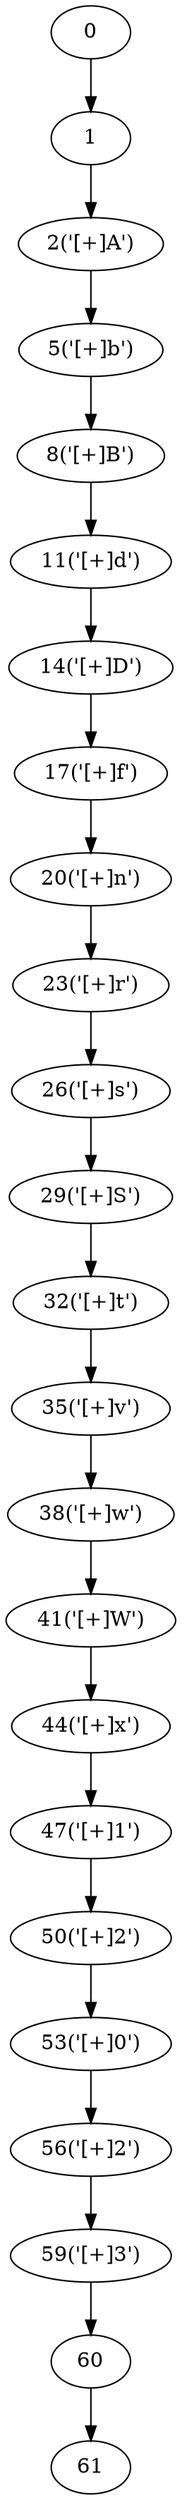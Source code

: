 digraph g {
	0 ;
	1 ;
	2 [label="2('[+]A')"];
	5 [label="5('[+]b')"];
	8 [label="8('[+]B')"];
	11 [label="11('[+]d')"];
	14 [label="14('[+]D')"];
	17 [label="17('[+]f')"];
	20 [label="20('[+]n')"];
	23 [label="23('[+]r')"];
	26 [label="26('[+]s')"];
	29 [label="29('[+]S')"];
	32 [label="32('[+]t')"];
	35 [label="35('[+]v')"];
	38 [label="38('[+]w')"];
	41 [label="41('[+]W')"];
	44 [label="44('[+]x')"];
	47 [label="47('[+]1')"];
	50 [label="50('[+]2')"];
	53 [label="53('[+]0')"];
	56 [label="56('[+]2')"];
	59 [label="59('[+]3')"];
	60 ;
	61 ;
	0->1;
	1->2;
	2->5;
	5->8;
	8->11;
	11->14;
	14->17;
	17->20;
	20->23;
	23->26;
	26->29;
	29->32;
	32->35;
	35->38;
	38->41;
	41->44;
	44->47;
	47->50;
	50->53;
	53->56;
	56->59;
	59->60;
	60->61;
}
